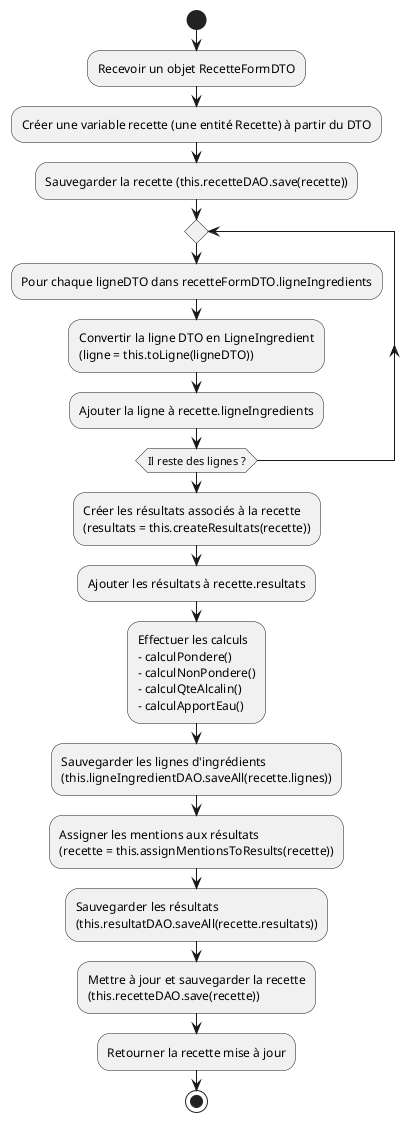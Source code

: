 @startuml
start
:Recevoir un objet RecetteFormDTO;

:Créer une variable recette (une entité Recette) à partir du DTO;
:Sauvegarder la recette (this.recetteDAO.save(recette));

repeat
:Pour chaque ligneDTO dans recetteFormDTO.ligneIngredients;

:Convertir la ligne DTO en LigneIngredient
(ligne = this.toLigne(ligneDTO));
:Ajouter la ligne à recette.ligneIngredients;

repeat while (Il reste des lignes ?)

:Créer les résultats associés à la recette
(resultats = this.createResultats(recette));
:Ajouter les résultats à recette.resultats;

:Effectuer les calculs
- calculPondere()
- calculNonPondere()
- calculQteAlcalin()
- calculApportEau();

:Sauvegarder les lignes d'ingrédients
(this.ligneIngredientDAO.saveAll(recette.lignes));

:Assigner les mentions aux résultats
(recette = this.assignMentionsToResults(recette));

:Sauvegarder les résultats
(this.resultatDAO.saveAll(recette.resultats));

:Mettre à jour et sauvegarder la recette
(this.recetteDAO.save(recette));

:Retourner la recette mise à jour;
stop
@enduml